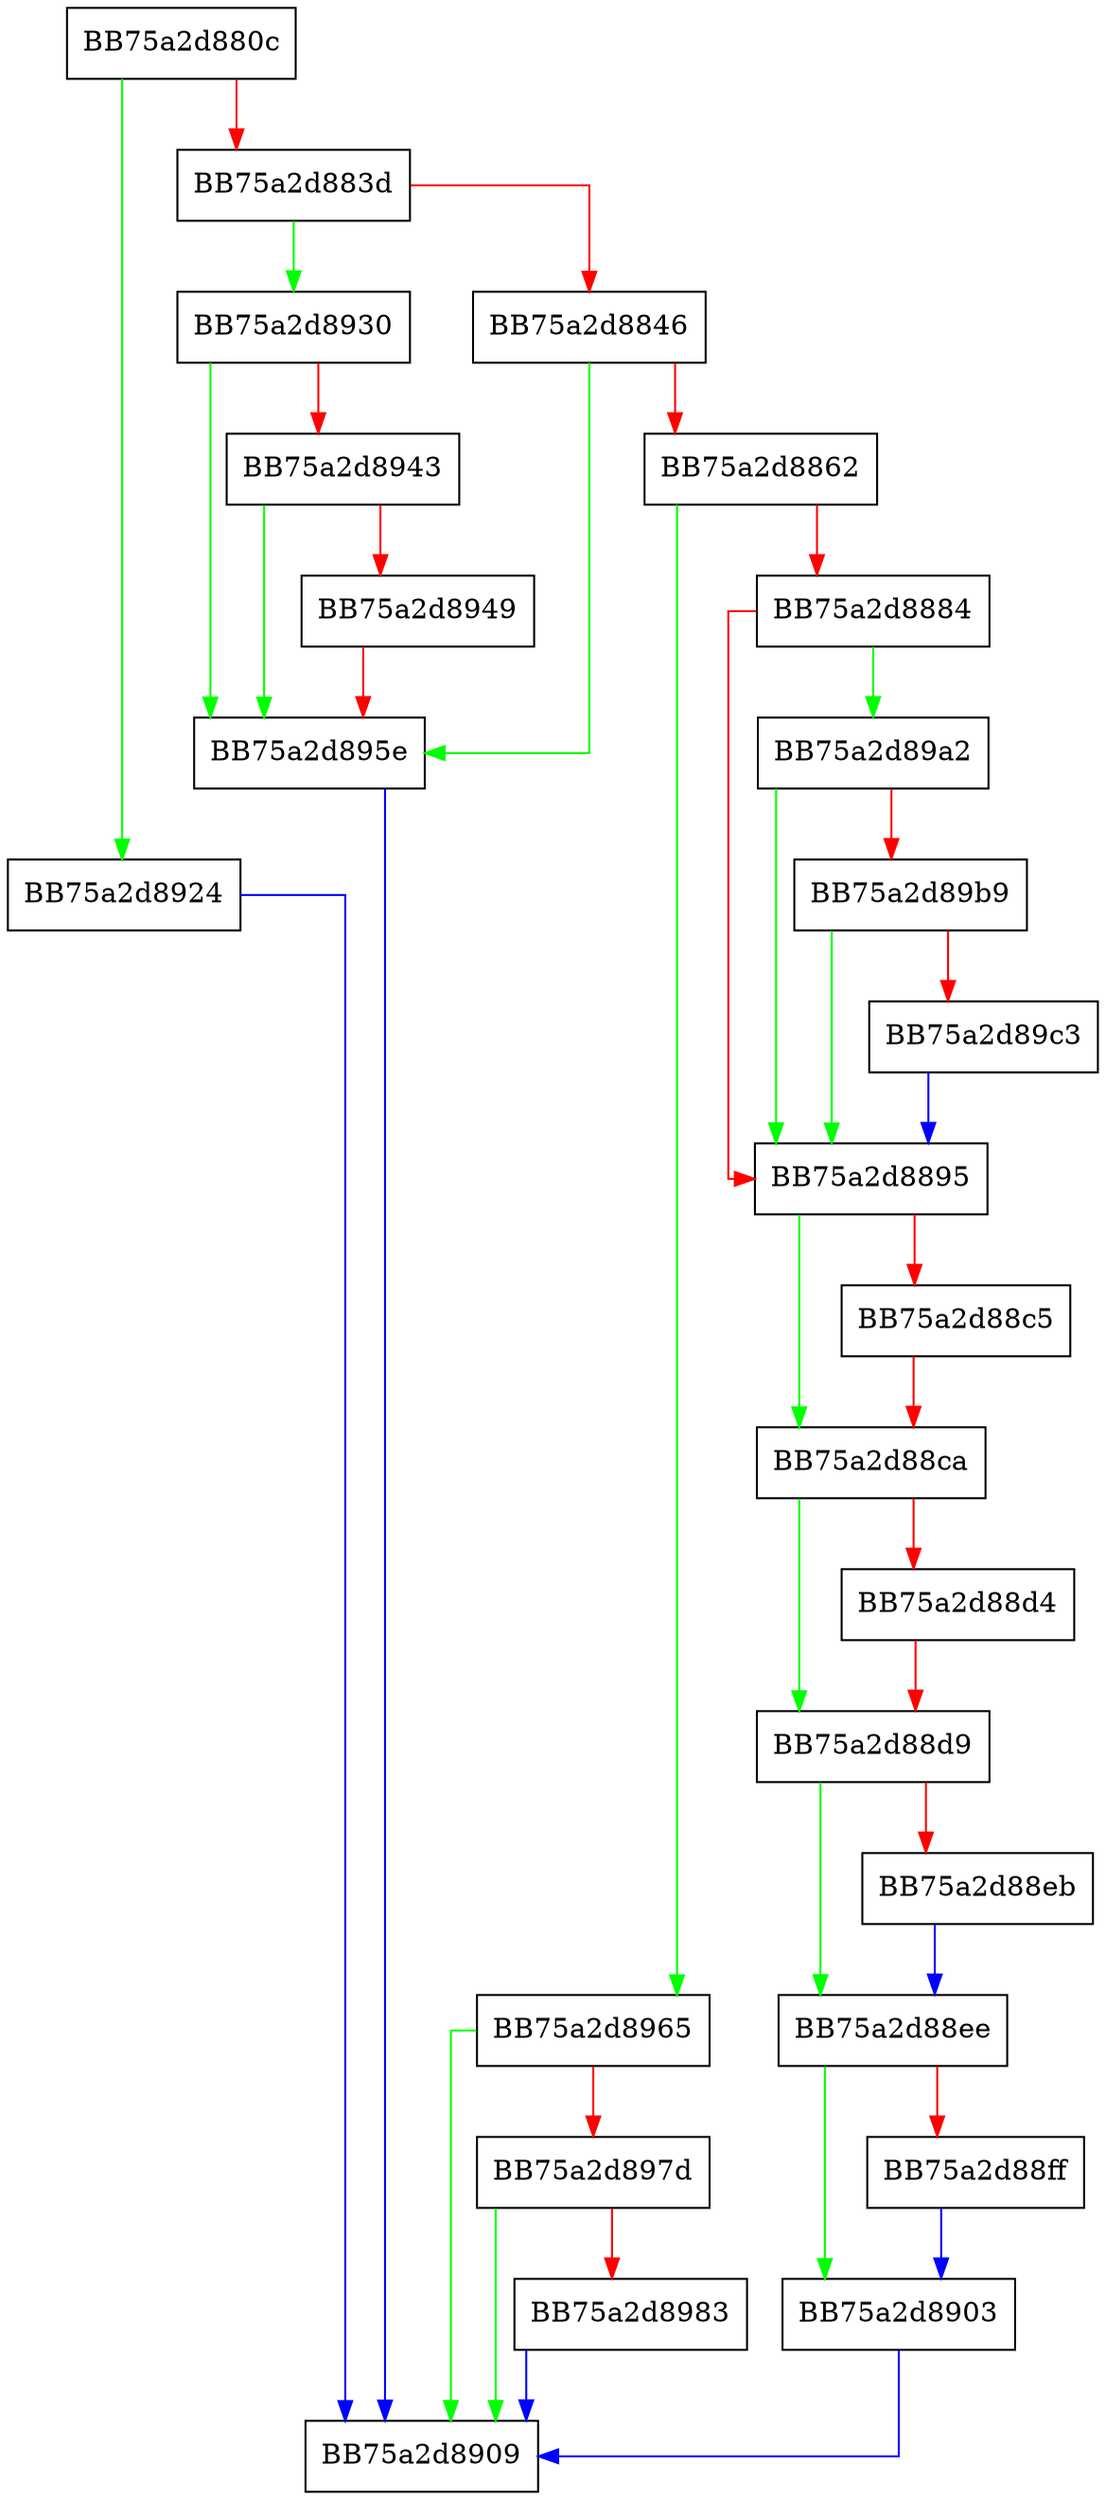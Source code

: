 digraph GetSymbolInfo {
  node [shape="box"];
  graph [splines=ortho];
  BB75a2d880c -> BB75a2d8924 [color="green"];
  BB75a2d880c -> BB75a2d883d [color="red"];
  BB75a2d883d -> BB75a2d8930 [color="green"];
  BB75a2d883d -> BB75a2d8846 [color="red"];
  BB75a2d8846 -> BB75a2d895e [color="green"];
  BB75a2d8846 -> BB75a2d8862 [color="red"];
  BB75a2d8862 -> BB75a2d8965 [color="green"];
  BB75a2d8862 -> BB75a2d8884 [color="red"];
  BB75a2d8884 -> BB75a2d89a2 [color="green"];
  BB75a2d8884 -> BB75a2d8895 [color="red"];
  BB75a2d8895 -> BB75a2d88ca [color="green"];
  BB75a2d8895 -> BB75a2d88c5 [color="red"];
  BB75a2d88c5 -> BB75a2d88ca [color="red"];
  BB75a2d88ca -> BB75a2d88d9 [color="green"];
  BB75a2d88ca -> BB75a2d88d4 [color="red"];
  BB75a2d88d4 -> BB75a2d88d9 [color="red"];
  BB75a2d88d9 -> BB75a2d88ee [color="green"];
  BB75a2d88d9 -> BB75a2d88eb [color="red"];
  BB75a2d88eb -> BB75a2d88ee [color="blue"];
  BB75a2d88ee -> BB75a2d8903 [color="green"];
  BB75a2d88ee -> BB75a2d88ff [color="red"];
  BB75a2d88ff -> BB75a2d8903 [color="blue"];
  BB75a2d8903 -> BB75a2d8909 [color="blue"];
  BB75a2d8924 -> BB75a2d8909 [color="blue"];
  BB75a2d8930 -> BB75a2d895e [color="green"];
  BB75a2d8930 -> BB75a2d8943 [color="red"];
  BB75a2d8943 -> BB75a2d895e [color="green"];
  BB75a2d8943 -> BB75a2d8949 [color="red"];
  BB75a2d8949 -> BB75a2d895e [color="red"];
  BB75a2d895e -> BB75a2d8909 [color="blue"];
  BB75a2d8965 -> BB75a2d8909 [color="green"];
  BB75a2d8965 -> BB75a2d897d [color="red"];
  BB75a2d897d -> BB75a2d8909 [color="green"];
  BB75a2d897d -> BB75a2d8983 [color="red"];
  BB75a2d8983 -> BB75a2d8909 [color="blue"];
  BB75a2d89a2 -> BB75a2d8895 [color="green"];
  BB75a2d89a2 -> BB75a2d89b9 [color="red"];
  BB75a2d89b9 -> BB75a2d8895 [color="green"];
  BB75a2d89b9 -> BB75a2d89c3 [color="red"];
  BB75a2d89c3 -> BB75a2d8895 [color="blue"];
}